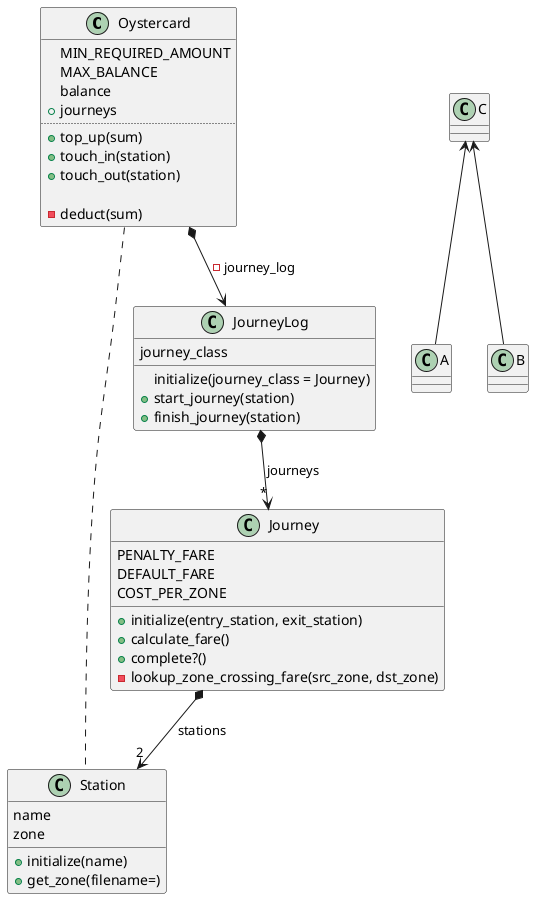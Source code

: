@startuml

class Oystercard {
    MIN_REQUIRED_AMOUNT
    MAX_BALANCE
    balance
    + journeys
    ..
    + top_up(sum)
    + touch_in(station)
    + touch_out(station)

    - deduct(sum)
}

class Station {
    name
    zone
    + initialize(name)
    + get_zone(filename=)
}

class Journey {
    PENALTY_FARE
    DEFAULT_FARE
    COST_PER_ZONE
    + initialize(entry_station, exit_station)
    + calculate_fare()
    + complete?()
    - lookup_zone_crossing_fare(src_zone, dst_zone)
}

class JourneyLog {
    journey_class
    initialize(journey_class = Journey)
    +start_journey(station)
    +finish_journey(station)
}

Oystercard .. Station
Journey *--> "2" Station: stations
Oystercard *--> JourneyLog: -journey_log
JourneyLog *--> "*" Journey: journeys

C <-- A
C <-- B

@enduml